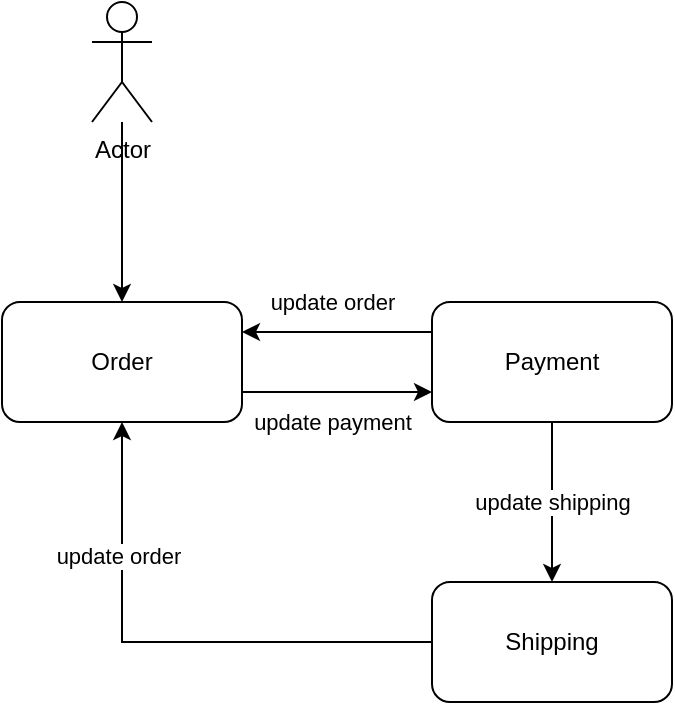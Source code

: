 <mxfile version="20.6.0" type="github">
  <diagram id="OopLQpDXogEL0hIuKpIz" name="Page-1">
    <mxGraphModel dx="782" dy="441" grid="1" gridSize="10" guides="1" tooltips="1" connect="1" arrows="1" fold="1" page="1" pageScale="1" pageWidth="850" pageHeight="1100" math="0" shadow="0">
      <root>
        <mxCell id="0" />
        <mxCell id="1" parent="0" />
        <mxCell id="0Cz3wnj8ZdgZGPDhsdYK-4" style="edgeStyle=orthogonalEdgeStyle;rounded=0;orthogonalLoop=1;jettySize=auto;html=1;entryX=0.5;entryY=0;entryDx=0;entryDy=0;" edge="1" parent="1" source="0Cz3wnj8ZdgZGPDhsdYK-2" target="0Cz3wnj8ZdgZGPDhsdYK-3">
          <mxGeometry relative="1" as="geometry" />
        </mxCell>
        <mxCell id="0Cz3wnj8ZdgZGPDhsdYK-2" value="Actor" style="shape=umlActor;verticalLabelPosition=bottom;verticalAlign=top;html=1;outlineConnect=0;" vertex="1" parent="1">
          <mxGeometry x="280" y="40" width="30" height="60" as="geometry" />
        </mxCell>
        <mxCell id="0Cz3wnj8ZdgZGPDhsdYK-8" style="edgeStyle=orthogonalEdgeStyle;rounded=0;orthogonalLoop=1;jettySize=auto;html=1;exitX=1;exitY=0.75;exitDx=0;exitDy=0;entryX=0;entryY=0.75;entryDx=0;entryDy=0;" edge="1" parent="1" source="0Cz3wnj8ZdgZGPDhsdYK-3" target="0Cz3wnj8ZdgZGPDhsdYK-5">
          <mxGeometry relative="1" as="geometry" />
        </mxCell>
        <mxCell id="0Cz3wnj8ZdgZGPDhsdYK-14" value="update order" style="edgeLabel;html=1;align=center;verticalAlign=middle;resizable=0;points=[];" vertex="1" connectable="0" parent="0Cz3wnj8ZdgZGPDhsdYK-8">
          <mxGeometry x="-0.263" y="-2" relative="1" as="geometry">
            <mxPoint x="10" y="-47" as="offset" />
          </mxGeometry>
        </mxCell>
        <mxCell id="0Cz3wnj8ZdgZGPDhsdYK-3" value="Order" style="rounded=1;whiteSpace=wrap;html=1;" vertex="1" parent="1">
          <mxGeometry x="235" y="190" width="120" height="60" as="geometry" />
        </mxCell>
        <mxCell id="0Cz3wnj8ZdgZGPDhsdYK-9" style="edgeStyle=orthogonalEdgeStyle;rounded=0;orthogonalLoop=1;jettySize=auto;html=1;exitX=0;exitY=0.25;exitDx=0;exitDy=0;entryX=1;entryY=0.25;entryDx=0;entryDy=0;" edge="1" parent="1" source="0Cz3wnj8ZdgZGPDhsdYK-5" target="0Cz3wnj8ZdgZGPDhsdYK-3">
          <mxGeometry relative="1" as="geometry" />
        </mxCell>
        <mxCell id="0Cz3wnj8ZdgZGPDhsdYK-13" value="update payment" style="edgeLabel;html=1;align=center;verticalAlign=middle;resizable=0;points=[];" vertex="1" connectable="0" parent="0Cz3wnj8ZdgZGPDhsdYK-9">
          <mxGeometry x="0.263" y="1" relative="1" as="geometry">
            <mxPoint x="10" y="44" as="offset" />
          </mxGeometry>
        </mxCell>
        <mxCell id="0Cz3wnj8ZdgZGPDhsdYK-11" value="update shipping" style="edgeStyle=orthogonalEdgeStyle;rounded=0;orthogonalLoop=1;jettySize=auto;html=1;" edge="1" parent="1" source="0Cz3wnj8ZdgZGPDhsdYK-5" target="0Cz3wnj8ZdgZGPDhsdYK-10">
          <mxGeometry relative="1" as="geometry" />
        </mxCell>
        <mxCell id="0Cz3wnj8ZdgZGPDhsdYK-5" value="Payment" style="rounded=1;whiteSpace=wrap;html=1;" vertex="1" parent="1">
          <mxGeometry x="450" y="190" width="120" height="60" as="geometry" />
        </mxCell>
        <mxCell id="0Cz3wnj8ZdgZGPDhsdYK-12" style="edgeStyle=orthogonalEdgeStyle;rounded=0;orthogonalLoop=1;jettySize=auto;html=1;entryX=0.5;entryY=1;entryDx=0;entryDy=0;" edge="1" parent="1" source="0Cz3wnj8ZdgZGPDhsdYK-10" target="0Cz3wnj8ZdgZGPDhsdYK-3">
          <mxGeometry relative="1" as="geometry" />
        </mxCell>
        <mxCell id="0Cz3wnj8ZdgZGPDhsdYK-15" value="update order" style="edgeLabel;html=1;align=center;verticalAlign=middle;resizable=0;points=[];" vertex="1" connectable="0" parent="0Cz3wnj8ZdgZGPDhsdYK-12">
          <mxGeometry x="0.494" y="2" relative="1" as="geometry">
            <mxPoint as="offset" />
          </mxGeometry>
        </mxCell>
        <mxCell id="0Cz3wnj8ZdgZGPDhsdYK-10" value="Shipping" style="whiteSpace=wrap;html=1;rounded=1;" vertex="1" parent="1">
          <mxGeometry x="450" y="330" width="120" height="60" as="geometry" />
        </mxCell>
      </root>
    </mxGraphModel>
  </diagram>
</mxfile>
